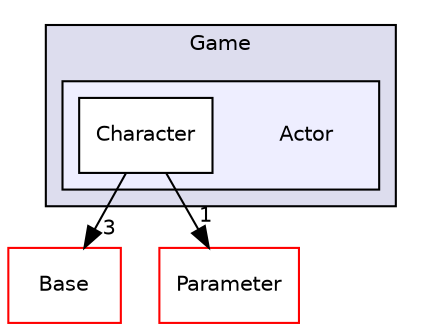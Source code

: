 digraph "C:/Users/maila/Documents/GitHub/TinyGame/TinyGame/Game/Actor" {
  compound=true
  node [ fontsize="10", fontname="Helvetica"];
  edge [ labelfontsize="10", labelfontname="Helvetica"];
  subgraph clusterdir_04eaaac0ff0817fe577b47fae5bf9f4f {
    graph [ bgcolor="#ddddee", pencolor="black", label="Game" fontname="Helvetica", fontsize="10", URL="dir_04eaaac0ff0817fe577b47fae5bf9f4f.html"]
  subgraph clusterdir_2cf8f863bc17b6a2726309cd38e950ea {
    graph [ bgcolor="#eeeeff", pencolor="black", label="" URL="dir_2cf8f863bc17b6a2726309cd38e950ea.html"];
    dir_2cf8f863bc17b6a2726309cd38e950ea [shape=plaintext label="Actor"];
    dir_24d99319a3c8d9159e1a1362018456c1 [shape=box label="Character" color="black" fillcolor="white" style="filled" URL="dir_24d99319a3c8d9159e1a1362018456c1.html"];
  }
  }
  dir_4e5098fc5bf43341f4ba0ce8acfd732c [shape=box label="Base" fillcolor="white" style="filled" color="red" URL="dir_4e5098fc5bf43341f4ba0ce8acfd732c.html"];
  dir_55b3ab546b08e36647a2c77df7cb9565 [shape=box label="Parameter" fillcolor="white" style="filled" color="red" URL="dir_55b3ab546b08e36647a2c77df7cb9565.html"];
  dir_24d99319a3c8d9159e1a1362018456c1->dir_4e5098fc5bf43341f4ba0ce8acfd732c [headlabel="3", labeldistance=1.5 headhref="dir_000021_000001.html"];
  dir_24d99319a3c8d9159e1a1362018456c1->dir_55b3ab546b08e36647a2c77df7cb9565 [headlabel="1", labeldistance=1.5 headhref="dir_000021_000023.html"];
}
